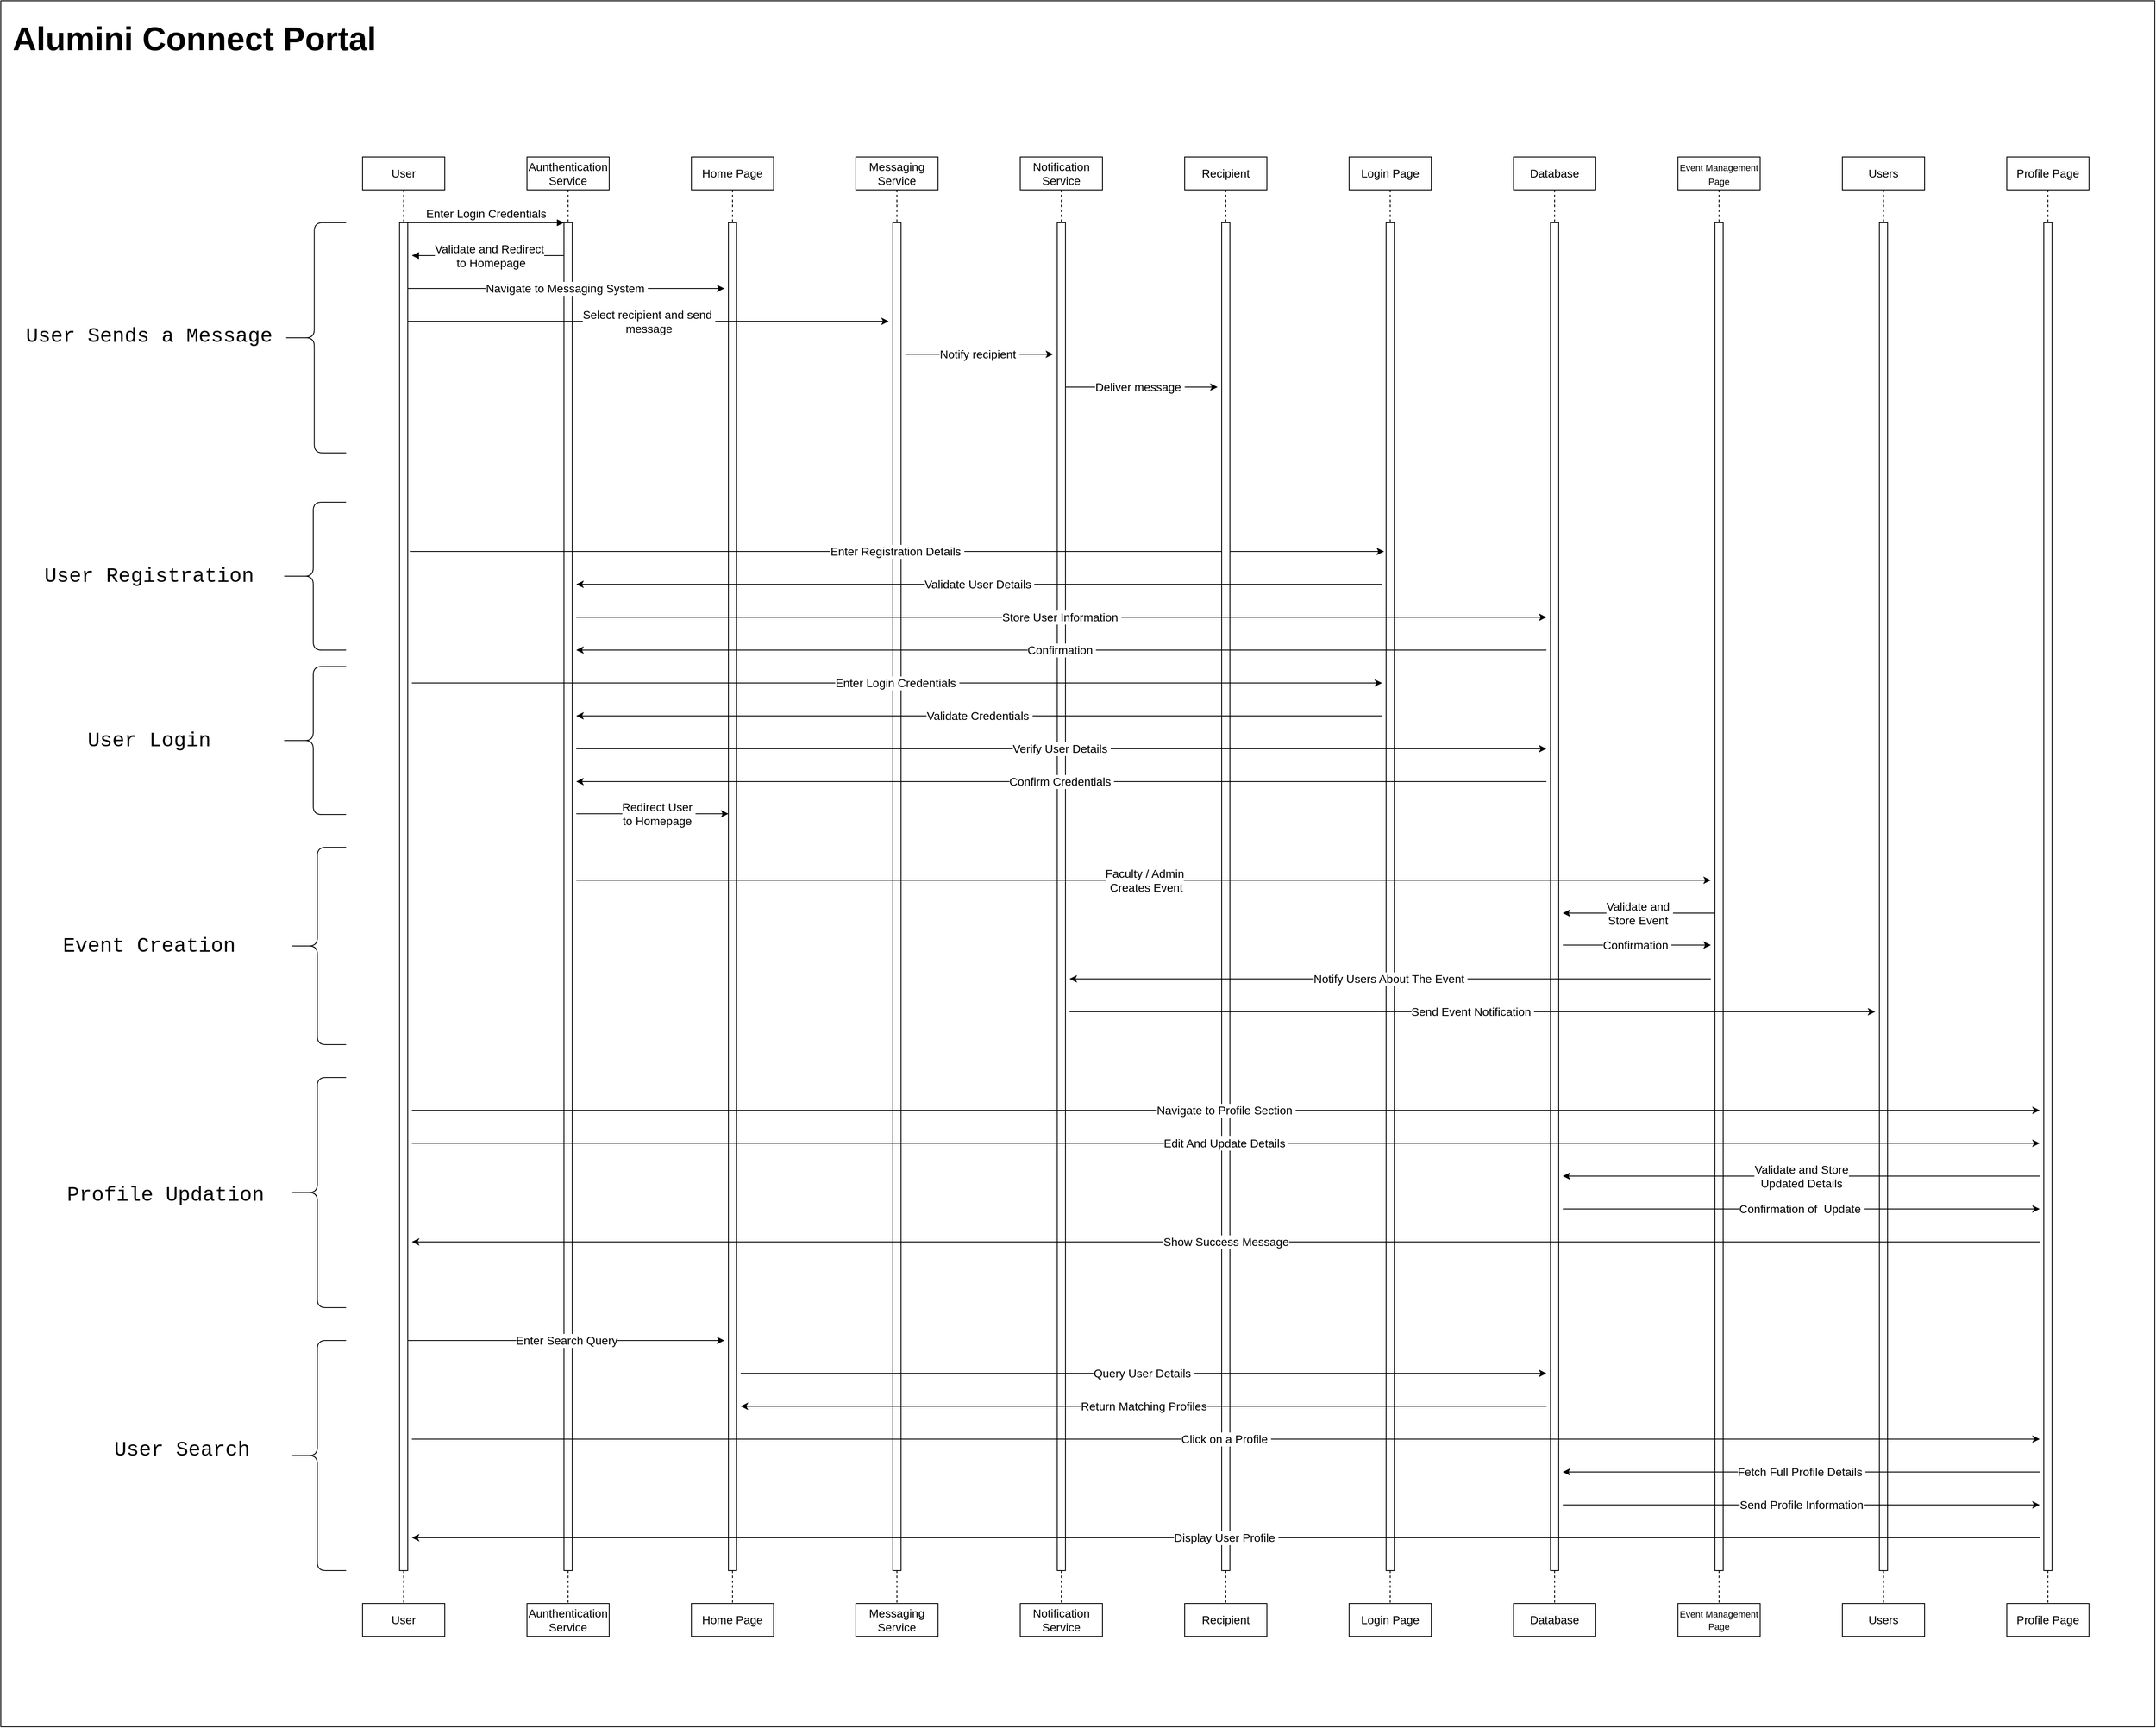 <mxfile version="26.1.0">
  <diagram name="Page-1" id="2YBvvXClWsGukQMizWep">
    <mxGraphModel dx="4350" dy="2867" grid="1" gridSize="10" guides="1" tooltips="1" connect="1" arrows="1" fold="1" page="1" pageScale="1" pageWidth="850" pageHeight="1100" math="0" shadow="0">
      <root>
        <mxCell id="0" />
        <mxCell id="1" parent="0" />
        <mxCell id="DykiJatmnFDvPU9gKeMc-1" value="" style="rounded=0;whiteSpace=wrap;html=1;" vertex="1" parent="1">
          <mxGeometry x="-400" y="-150" width="2620" height="2100" as="geometry" />
        </mxCell>
        <mxCell id="aM9ryv3xv72pqoxQDRHE-1" value="User" style="shape=umlLifeline;perimeter=lifelinePerimeter;whiteSpace=wrap;html=1;container=0;dropTarget=0;collapsible=0;recursiveResize=0;outlineConnect=0;portConstraint=eastwest;newEdgeStyle={&quot;edgeStyle&quot;:&quot;elbowEdgeStyle&quot;,&quot;elbow&quot;:&quot;vertical&quot;,&quot;curved&quot;:0,&quot;rounded&quot;:0};fontSize=14;" parent="1" vertex="1">
          <mxGeometry x="40" y="40" width="100" height="1760" as="geometry" />
        </mxCell>
        <mxCell id="aM9ryv3xv72pqoxQDRHE-2" value="" style="html=1;points=[];perimeter=orthogonalPerimeter;outlineConnect=0;targetShapes=umlLifeline;portConstraint=eastwest;newEdgeStyle={&quot;edgeStyle&quot;:&quot;elbowEdgeStyle&quot;,&quot;elbow&quot;:&quot;vertical&quot;,&quot;curved&quot;:0,&quot;rounded&quot;:0};fontSize=14;" parent="aM9ryv3xv72pqoxQDRHE-1" vertex="1">
          <mxGeometry x="45" y="80" width="10" height="1640" as="geometry" />
        </mxCell>
        <mxCell id="aM9ryv3xv72pqoxQDRHE-5" value="Aunthentication Service" style="shape=umlLifeline;perimeter=lifelinePerimeter;whiteSpace=wrap;html=1;container=0;dropTarget=0;collapsible=0;recursiveResize=0;outlineConnect=0;portConstraint=eastwest;newEdgeStyle={&quot;edgeStyle&quot;:&quot;elbowEdgeStyle&quot;,&quot;elbow&quot;:&quot;vertical&quot;,&quot;curved&quot;:0,&quot;rounded&quot;:0};fontSize=14;" parent="1" vertex="1">
          <mxGeometry x="240" y="40" width="100" height="1760" as="geometry" />
        </mxCell>
        <mxCell id="aM9ryv3xv72pqoxQDRHE-6" value="" style="html=1;points=[];perimeter=orthogonalPerimeter;outlineConnect=0;targetShapes=umlLifeline;portConstraint=eastwest;newEdgeStyle={&quot;edgeStyle&quot;:&quot;elbowEdgeStyle&quot;,&quot;elbow&quot;:&quot;vertical&quot;,&quot;curved&quot;:0,&quot;rounded&quot;:0};fontSize=14;" parent="aM9ryv3xv72pqoxQDRHE-5" vertex="1">
          <mxGeometry x="45" y="80" width="10" height="1640" as="geometry" />
        </mxCell>
        <mxCell id="aM9ryv3xv72pqoxQDRHE-7" value="Enter Login Credentials" style="html=1;verticalAlign=bottom;endArrow=block;edgeStyle=elbowEdgeStyle;elbow=vertical;curved=0;rounded=0;fontSize=14;" parent="1" source="aM9ryv3xv72pqoxQDRHE-2" target="aM9ryv3xv72pqoxQDRHE-6" edge="1">
          <mxGeometry relative="1" as="geometry">
            <mxPoint x="195" y="130" as="sourcePoint" />
            <Array as="points">
              <mxPoint x="180" y="120" />
            </Array>
          </mxGeometry>
        </mxCell>
        <mxCell id="aM9ryv3xv72pqoxQDRHE-9" value="Validate and Redirect&lt;div&gt;&amp;nbsp;to Homepage&lt;/div&gt;" style="html=1;verticalAlign=middle;endArrow=block;elbow=vertical;rounded=0;fontSize=14;" parent="1" source="aM9ryv3xv72pqoxQDRHE-6" edge="1">
          <mxGeometry x="-0.018" relative="1" as="geometry">
            <mxPoint x="175" y="160" as="sourcePoint" />
            <mxPoint x="100" y="160" as="targetPoint" />
            <mxPoint as="offset" />
          </mxGeometry>
        </mxCell>
        <mxCell id="xishepXIR4gV4NVoZ816-12" value="Home Page" style="shape=umlLifeline;perimeter=lifelinePerimeter;whiteSpace=wrap;html=1;container=0;dropTarget=0;collapsible=0;recursiveResize=0;outlineConnect=0;portConstraint=eastwest;newEdgeStyle={&quot;edgeStyle&quot;:&quot;elbowEdgeStyle&quot;,&quot;elbow&quot;:&quot;vertical&quot;,&quot;curved&quot;:0,&quot;rounded&quot;:0};fontSize=14;" parent="1" vertex="1">
          <mxGeometry x="440" y="40" width="100" height="1760" as="geometry" />
        </mxCell>
        <mxCell id="xishepXIR4gV4NVoZ816-13" value="" style="html=1;points=[];perimeter=orthogonalPerimeter;outlineConnect=0;targetShapes=umlLifeline;portConstraint=eastwest;newEdgeStyle={&quot;edgeStyle&quot;:&quot;elbowEdgeStyle&quot;,&quot;elbow&quot;:&quot;vertical&quot;,&quot;curved&quot;:0,&quot;rounded&quot;:0};fontSize=14;" parent="xishepXIR4gV4NVoZ816-12" vertex="1">
          <mxGeometry x="45" y="80" width="10" height="1640" as="geometry" />
        </mxCell>
        <mxCell id="xishepXIR4gV4NVoZ816-15" value="Messaging Service" style="shape=umlLifeline;perimeter=lifelinePerimeter;whiteSpace=wrap;html=1;container=0;dropTarget=0;collapsible=0;recursiveResize=0;outlineConnect=0;portConstraint=eastwest;newEdgeStyle={&quot;edgeStyle&quot;:&quot;elbowEdgeStyle&quot;,&quot;elbow&quot;:&quot;vertical&quot;,&quot;curved&quot;:0,&quot;rounded&quot;:0};fontSize=14;" parent="1" vertex="1">
          <mxGeometry x="640" y="40" width="100" height="1760" as="geometry" />
        </mxCell>
        <mxCell id="xishepXIR4gV4NVoZ816-16" value="" style="html=1;points=[];perimeter=orthogonalPerimeter;outlineConnect=0;targetShapes=umlLifeline;portConstraint=eastwest;newEdgeStyle={&quot;edgeStyle&quot;:&quot;elbowEdgeStyle&quot;,&quot;elbow&quot;:&quot;vertical&quot;,&quot;curved&quot;:0,&quot;rounded&quot;:0};fontSize=14;" parent="xishepXIR4gV4NVoZ816-15" vertex="1">
          <mxGeometry x="45" y="80" width="10" height="1640" as="geometry" />
        </mxCell>
        <mxCell id="xishepXIR4gV4NVoZ816-23" value="&lt;font&gt;Deliver message&amp;nbsp;&lt;/font&gt;" style="edgeStyle=elbowEdgeStyle;rounded=0;orthogonalLoop=1;jettySize=auto;html=1;elbow=vertical;curved=0;fontSize=14;" parent="1" source="xishepXIR4gV4NVoZ816-18" edge="1">
          <mxGeometry relative="1" as="geometry">
            <mxPoint x="1080" y="320" as="targetPoint" />
            <Array as="points">
              <mxPoint x="1010" y="320" />
              <mxPoint x="1290" y="360" />
            </Array>
          </mxGeometry>
        </mxCell>
        <mxCell id="xishepXIR4gV4NVoZ816-18" value="Notification Service" style="shape=umlLifeline;perimeter=lifelinePerimeter;whiteSpace=wrap;html=1;container=0;dropTarget=0;collapsible=0;recursiveResize=0;outlineConnect=0;portConstraint=eastwest;newEdgeStyle={&quot;edgeStyle&quot;:&quot;elbowEdgeStyle&quot;,&quot;elbow&quot;:&quot;vertical&quot;,&quot;curved&quot;:0,&quot;rounded&quot;:0};fontSize=14;" parent="1" vertex="1">
          <mxGeometry x="840" y="40" width="100" height="1760" as="geometry" />
        </mxCell>
        <mxCell id="xishepXIR4gV4NVoZ816-19" value="" style="html=1;points=[];perimeter=orthogonalPerimeter;outlineConnect=0;targetShapes=umlLifeline;portConstraint=eastwest;newEdgeStyle={&quot;edgeStyle&quot;:&quot;elbowEdgeStyle&quot;,&quot;elbow&quot;:&quot;vertical&quot;,&quot;curved&quot;:0,&quot;rounded&quot;:0};fontSize=14;" parent="xishepXIR4gV4NVoZ816-18" vertex="1">
          <mxGeometry x="45" y="80" width="10" height="1640" as="geometry" />
        </mxCell>
        <mxCell id="xishepXIR4gV4NVoZ816-26" value="Enter Registration Details&amp;nbsp;" style="edgeStyle=elbowEdgeStyle;rounded=0;orthogonalLoop=1;jettySize=auto;html=1;elbow=vertical;curved=0;fontSize=14;" parent="1" edge="1">
          <mxGeometry relative="1" as="geometry">
            <mxPoint x="97.5" y="520" as="sourcePoint" />
            <mxPoint x="1282.5" y="520" as="targetPoint" />
            <Array as="points">
              <mxPoint x="1177.5" y="520" />
              <mxPoint x="1287.5" y="370" />
              <mxPoint x="1377.5" y="420" />
            </Array>
          </mxGeometry>
        </mxCell>
        <mxCell id="xishepXIR4gV4NVoZ816-21" value="Recipient" style="shape=umlLifeline;perimeter=lifelinePerimeter;whiteSpace=wrap;html=1;container=0;dropTarget=0;collapsible=0;recursiveResize=0;outlineConnect=0;portConstraint=eastwest;newEdgeStyle={&quot;edgeStyle&quot;:&quot;elbowEdgeStyle&quot;,&quot;elbow&quot;:&quot;vertical&quot;,&quot;curved&quot;:0,&quot;rounded&quot;:0};fontSize=14;" parent="1" vertex="1">
          <mxGeometry x="1040" y="40" width="100" height="1760" as="geometry" />
        </mxCell>
        <mxCell id="xishepXIR4gV4NVoZ816-22" value="" style="html=1;points=[];perimeter=orthogonalPerimeter;outlineConnect=0;targetShapes=umlLifeline;portConstraint=eastwest;newEdgeStyle={&quot;edgeStyle&quot;:&quot;elbowEdgeStyle&quot;,&quot;elbow&quot;:&quot;vertical&quot;,&quot;curved&quot;:0,&quot;rounded&quot;:0};fontSize=14;" parent="xishepXIR4gV4NVoZ816-21" vertex="1">
          <mxGeometry x="45" y="80" width="10" height="1640" as="geometry" />
        </mxCell>
        <mxCell id="xishepXIR4gV4NVoZ816-24" value="Login Page" style="shape=umlLifeline;perimeter=lifelinePerimeter;whiteSpace=wrap;html=1;container=0;dropTarget=0;collapsible=0;recursiveResize=0;outlineConnect=0;portConstraint=eastwest;newEdgeStyle={&quot;edgeStyle&quot;:&quot;elbowEdgeStyle&quot;,&quot;elbow&quot;:&quot;vertical&quot;,&quot;curved&quot;:0,&quot;rounded&quot;:0};fontSize=14;" parent="1" vertex="1">
          <mxGeometry x="1240" y="40" width="100" height="1760" as="geometry" />
        </mxCell>
        <mxCell id="xishepXIR4gV4NVoZ816-25" value="" style="html=1;points=[];perimeter=orthogonalPerimeter;outlineConnect=0;targetShapes=umlLifeline;portConstraint=eastwest;newEdgeStyle={&quot;edgeStyle&quot;:&quot;elbowEdgeStyle&quot;,&quot;elbow&quot;:&quot;vertical&quot;,&quot;curved&quot;:0,&quot;rounded&quot;:0};fontSize=14;" parent="xishepXIR4gV4NVoZ816-24" vertex="1">
          <mxGeometry x="45" y="80" width="10" height="1640" as="geometry" />
        </mxCell>
        <mxCell id="xishepXIR4gV4NVoZ816-27" value="Database" style="shape=umlLifeline;perimeter=lifelinePerimeter;whiteSpace=wrap;html=1;container=0;dropTarget=0;collapsible=0;recursiveResize=0;outlineConnect=0;portConstraint=eastwest;newEdgeStyle={&quot;edgeStyle&quot;:&quot;elbowEdgeStyle&quot;,&quot;elbow&quot;:&quot;vertical&quot;,&quot;curved&quot;:0,&quot;rounded&quot;:0};fontSize=14;" parent="1" vertex="1">
          <mxGeometry x="1440" y="40" width="100" height="1760" as="geometry" />
        </mxCell>
        <mxCell id="xishepXIR4gV4NVoZ816-28" value="" style="html=1;points=[];perimeter=orthogonalPerimeter;outlineConnect=0;targetShapes=umlLifeline;portConstraint=eastwest;newEdgeStyle={&quot;edgeStyle&quot;:&quot;elbowEdgeStyle&quot;,&quot;elbow&quot;:&quot;vertical&quot;,&quot;curved&quot;:0,&quot;rounded&quot;:0};fontSize=14;" parent="xishepXIR4gV4NVoZ816-27" vertex="1">
          <mxGeometry x="45" y="80" width="10" height="1640" as="geometry" />
        </mxCell>
        <mxCell id="xishepXIR4gV4NVoZ816-30" value="&lt;font style=&quot;font-size: 11px;&quot;&gt;Event Management Page&lt;/font&gt;" style="shape=umlLifeline;perimeter=lifelinePerimeter;whiteSpace=wrap;html=1;container=0;dropTarget=0;collapsible=0;recursiveResize=0;outlineConnect=0;portConstraint=eastwest;newEdgeStyle={&quot;edgeStyle&quot;:&quot;elbowEdgeStyle&quot;,&quot;elbow&quot;:&quot;vertical&quot;,&quot;curved&quot;:0,&quot;rounded&quot;:0};fontSize=14;" parent="1" vertex="1">
          <mxGeometry x="1640" y="40" width="100" height="1760" as="geometry" />
        </mxCell>
        <mxCell id="xishepXIR4gV4NVoZ816-31" value="" style="html=1;points=[];perimeter=orthogonalPerimeter;outlineConnect=0;targetShapes=umlLifeline;portConstraint=eastwest;newEdgeStyle={&quot;edgeStyle&quot;:&quot;elbowEdgeStyle&quot;,&quot;elbow&quot;:&quot;vertical&quot;,&quot;curved&quot;:0,&quot;rounded&quot;:0};fontSize=14;" parent="xishepXIR4gV4NVoZ816-30" vertex="1">
          <mxGeometry x="45" y="80" width="10" height="1640" as="geometry" />
        </mxCell>
        <mxCell id="xishepXIR4gV4NVoZ816-33" value="Users" style="shape=umlLifeline;perimeter=lifelinePerimeter;whiteSpace=wrap;html=1;container=0;dropTarget=0;collapsible=0;recursiveResize=0;outlineConnect=0;portConstraint=eastwest;newEdgeStyle={&quot;edgeStyle&quot;:&quot;elbowEdgeStyle&quot;,&quot;elbow&quot;:&quot;vertical&quot;,&quot;curved&quot;:0,&quot;rounded&quot;:0};fontSize=14;" parent="1" vertex="1">
          <mxGeometry x="1840" y="40" width="100" height="1760" as="geometry" />
        </mxCell>
        <mxCell id="xishepXIR4gV4NVoZ816-34" value="" style="html=1;points=[];perimeter=orthogonalPerimeter;outlineConnect=0;targetShapes=umlLifeline;portConstraint=eastwest;newEdgeStyle={&quot;edgeStyle&quot;:&quot;elbowEdgeStyle&quot;,&quot;elbow&quot;:&quot;vertical&quot;,&quot;curved&quot;:0,&quot;rounded&quot;:0};fontSize=14;" parent="xishepXIR4gV4NVoZ816-33" vertex="1">
          <mxGeometry x="45" y="80" width="10" height="1640" as="geometry" />
        </mxCell>
        <mxCell id="xishepXIR4gV4NVoZ816-36" value="Profile Page" style="shape=umlLifeline;perimeter=lifelinePerimeter;whiteSpace=wrap;html=1;container=0;dropTarget=0;collapsible=0;recursiveResize=0;outlineConnect=0;portConstraint=eastwest;newEdgeStyle={&quot;edgeStyle&quot;:&quot;elbowEdgeStyle&quot;,&quot;elbow&quot;:&quot;vertical&quot;,&quot;curved&quot;:0,&quot;rounded&quot;:0};fontSize=14;" parent="1" vertex="1">
          <mxGeometry x="2040" y="40" width="100" height="1760" as="geometry" />
        </mxCell>
        <mxCell id="xishepXIR4gV4NVoZ816-37" value="" style="html=1;points=[];perimeter=orthogonalPerimeter;outlineConnect=0;targetShapes=umlLifeline;portConstraint=eastwest;newEdgeStyle={&quot;edgeStyle&quot;:&quot;elbowEdgeStyle&quot;,&quot;elbow&quot;:&quot;vertical&quot;,&quot;curved&quot;:0,&quot;rounded&quot;:0};fontSize=14;" parent="xishepXIR4gV4NVoZ816-36" vertex="1">
          <mxGeometry x="45" y="80" width="10" height="1640" as="geometry" />
        </mxCell>
        <mxCell id="xishepXIR4gV4NVoZ816-41" value="Navigate to Messaging System&amp;nbsp;" style="edgeStyle=none;orthogonalLoop=1;jettySize=auto;html=1;rounded=0;fontSize=14;" parent="1" edge="1">
          <mxGeometry width="80" relative="1" as="geometry">
            <mxPoint x="95" y="200" as="sourcePoint" />
            <mxPoint x="480" y="200" as="targetPoint" />
            <Array as="points">
              <mxPoint x="400" y="200" />
            </Array>
          </mxGeometry>
        </mxCell>
        <mxCell id="xishepXIR4gV4NVoZ816-43" value="&lt;font&gt;Notify recipient&amp;nbsp;&lt;/font&gt;" style="endArrow=classic;html=1;rounded=0;fontSize=14;" parent="1" edge="1">
          <mxGeometry width="50" height="50" relative="1" as="geometry">
            <mxPoint x="700" y="280" as="sourcePoint" />
            <mxPoint x="880" y="280" as="targetPoint" />
            <Array as="points" />
          </mxGeometry>
        </mxCell>
        <mxCell id="xishepXIR4gV4NVoZ816-44" value="Return Matching Profiles" style="endArrow=classic;html=1;rounded=0;fontSize=14;" parent="1" edge="1">
          <mxGeometry width="50" height="50" relative="1" as="geometry">
            <mxPoint x="1480" y="1560" as="sourcePoint" />
            <mxPoint x="500" y="1560" as="targetPoint" />
          </mxGeometry>
        </mxCell>
        <mxCell id="xishepXIR4gV4NVoZ816-45" value="Query User Details&amp;nbsp;" style="endArrow=classic;html=1;rounded=0;fontSize=14;" parent="1" edge="1">
          <mxGeometry width="50" height="50" relative="1" as="geometry">
            <mxPoint x="500" y="1520" as="sourcePoint" />
            <mxPoint x="1480" y="1520" as="targetPoint" />
          </mxGeometry>
        </mxCell>
        <mxCell id="xishepXIR4gV4NVoZ816-46" value="Enter Search Query" style="endArrow=classic;html=1;rounded=0;fontSize=14;" parent="1" source="aM9ryv3xv72pqoxQDRHE-2" edge="1">
          <mxGeometry width="50" height="50" relative="1" as="geometry">
            <mxPoint x="80.003" y="1480" as="sourcePoint" />
            <mxPoint x="480" y="1480" as="targetPoint" />
          </mxGeometry>
        </mxCell>
        <mxCell id="xishepXIR4gV4NVoZ816-47" value="Show Success Message" style="endArrow=classic;html=1;rounded=0;fontSize=14;" parent="1" edge="1">
          <mxGeometry width="50" height="50" relative="1" as="geometry">
            <mxPoint x="2080" y="1360" as="sourcePoint" />
            <mxPoint x="100.003" y="1360" as="targetPoint" />
          </mxGeometry>
        </mxCell>
        <mxCell id="xishepXIR4gV4NVoZ816-48" value="Confirmation of&amp;nbsp; Update&amp;nbsp;" style="endArrow=classic;html=1;rounded=0;fontSize=14;" parent="1" edge="1">
          <mxGeometry width="50" height="50" relative="1" as="geometry">
            <mxPoint x="1500" y="1320" as="sourcePoint" />
            <mxPoint x="2080" y="1320" as="targetPoint" />
          </mxGeometry>
        </mxCell>
        <mxCell id="xishepXIR4gV4NVoZ816-49" value="Validate and Store&lt;div&gt;Updated Details&lt;/div&gt;" style="endArrow=classic;html=1;rounded=0;fontSize=14;" parent="1" edge="1">
          <mxGeometry width="50" height="50" relative="1" as="geometry">
            <mxPoint x="2080" y="1280" as="sourcePoint" />
            <mxPoint x="1500" y="1280" as="targetPoint" />
          </mxGeometry>
        </mxCell>
        <mxCell id="xishepXIR4gV4NVoZ816-50" value="Edit And Update Details&amp;nbsp;" style="endArrow=classic;html=1;rounded=0;fontSize=14;" parent="1" edge="1">
          <mxGeometry width="50" height="50" relative="1" as="geometry">
            <mxPoint x="100" y="1240" as="sourcePoint" />
            <mxPoint x="2080" y="1240" as="targetPoint" />
          </mxGeometry>
        </mxCell>
        <mxCell id="xishepXIR4gV4NVoZ816-51" value="Navigate to Profile Section&amp;nbsp;" style="endArrow=classic;html=1;rounded=0;fontSize=14;" parent="1" edge="1">
          <mxGeometry width="50" height="50" relative="1" as="geometry">
            <mxPoint x="100" y="1200" as="sourcePoint" />
            <mxPoint x="2080" y="1200" as="targetPoint" />
          </mxGeometry>
        </mxCell>
        <mxCell id="xishepXIR4gV4NVoZ816-52" value="Send Event Notification&amp;nbsp;" style="endArrow=classic;html=1;rounded=0;fontSize=14;" parent="1" edge="1">
          <mxGeometry width="50" height="50" relative="1" as="geometry">
            <mxPoint x="900" y="1080" as="sourcePoint" />
            <mxPoint x="1880" y="1080" as="targetPoint" />
          </mxGeometry>
        </mxCell>
        <mxCell id="xishepXIR4gV4NVoZ816-53" value="Notify Users About The Event&amp;nbsp;" style="endArrow=classic;html=1;rounded=0;fontSize=14;" parent="1" edge="1">
          <mxGeometry width="50" height="50" relative="1" as="geometry">
            <mxPoint x="1680" y="1040" as="sourcePoint" />
            <mxPoint x="900" y="1040" as="targetPoint" />
            <Array as="points" />
          </mxGeometry>
        </mxCell>
        <mxCell id="xishepXIR4gV4NVoZ816-54" value="Confirmation&amp;nbsp;" style="endArrow=classic;html=1;rounded=0;fontSize=14;" parent="1" edge="1">
          <mxGeometry width="50" height="50" relative="1" as="geometry">
            <mxPoint x="1500" y="998.89" as="sourcePoint" />
            <mxPoint x="1680" y="998.89" as="targetPoint" />
            <Array as="points">
              <mxPoint x="1600" y="998.89" />
            </Array>
          </mxGeometry>
        </mxCell>
        <mxCell id="xishepXIR4gV4NVoZ816-55" value="Validate and&amp;nbsp;&lt;div&gt;Store Event&amp;nbsp;&lt;/div&gt;" style="endArrow=classic;html=1;rounded=0;fontSize=14;" parent="1" edge="1">
          <mxGeometry width="50" height="50" relative="1" as="geometry">
            <mxPoint x="1685" y="960.0" as="sourcePoint" />
            <mxPoint x="1500" y="960" as="targetPoint" />
          </mxGeometry>
        </mxCell>
        <mxCell id="xishepXIR4gV4NVoZ816-56" value="Redirect User&amp;nbsp;&lt;div&gt;to Homepage&amp;nbsp;&lt;/div&gt;" style="endArrow=classic;html=1;rounded=0;fontSize=14;" parent="1" target="xishepXIR4gV4NVoZ816-13" edge="1">
          <mxGeometry x="0.083" width="50" height="50" relative="1" as="geometry">
            <mxPoint x="300" y="839.17" as="sourcePoint" />
            <mxPoint x="470" y="839" as="targetPoint" />
            <mxPoint as="offset" />
          </mxGeometry>
        </mxCell>
        <mxCell id="xishepXIR4gV4NVoZ816-57" value="Confirm Credentials&amp;nbsp;" style="endArrow=classic;html=1;rounded=0;fontSize=14;" parent="1" edge="1">
          <mxGeometry width="50" height="50" relative="1" as="geometry">
            <mxPoint x="1480" y="800" as="sourcePoint" />
            <mxPoint x="300" y="800" as="targetPoint" />
          </mxGeometry>
        </mxCell>
        <mxCell id="xishepXIR4gV4NVoZ816-58" value="Verify User Details&amp;nbsp;" style="endArrow=classic;html=1;rounded=0;fontSize=14;" parent="1" edge="1">
          <mxGeometry width="50" height="50" relative="1" as="geometry">
            <mxPoint x="300" y="760" as="sourcePoint" />
            <mxPoint x="1480" y="760" as="targetPoint" />
          </mxGeometry>
        </mxCell>
        <mxCell id="xishepXIR4gV4NVoZ816-59" value="Validate Credentials&amp;nbsp;" style="endArrow=classic;html=1;rounded=0;fontSize=14;" parent="1" edge="1">
          <mxGeometry width="50" height="50" relative="1" as="geometry">
            <mxPoint x="1280" y="720" as="sourcePoint" />
            <mxPoint x="300" y="720" as="targetPoint" />
          </mxGeometry>
        </mxCell>
        <mxCell id="xishepXIR4gV4NVoZ816-60" value="Enter Login Credentials&amp;nbsp;" style="endArrow=classic;html=1;rounded=0;fontSize=14;" parent="1" edge="1">
          <mxGeometry width="50" height="50" relative="1" as="geometry">
            <mxPoint x="100" y="680" as="sourcePoint" />
            <mxPoint x="1280" y="680" as="targetPoint" />
          </mxGeometry>
        </mxCell>
        <mxCell id="xishepXIR4gV4NVoZ816-61" value="Confirmation&amp;nbsp;" style="endArrow=classic;html=1;rounded=0;fontSize=14;" parent="1" edge="1">
          <mxGeometry width="50" height="50" relative="1" as="geometry">
            <mxPoint x="1480" y="640" as="sourcePoint" />
            <mxPoint x="300" y="640" as="targetPoint" />
          </mxGeometry>
        </mxCell>
        <mxCell id="xishepXIR4gV4NVoZ816-62" value="Store User Information&amp;nbsp;" style="endArrow=classic;html=1;rounded=0;fontSize=14;" parent="1" edge="1">
          <mxGeometry width="50" height="50" relative="1" as="geometry">
            <mxPoint x="300" y="600" as="sourcePoint" />
            <mxPoint x="1480" y="600" as="targetPoint" />
          </mxGeometry>
        </mxCell>
        <mxCell id="xishepXIR4gV4NVoZ816-63" value="Validate User Details&amp;nbsp;" style="endArrow=classic;html=1;rounded=0;fontSize=14;" parent="1" edge="1">
          <mxGeometry width="50" height="50" relative="1" as="geometry">
            <mxPoint x="1280" y="560" as="sourcePoint" />
            <mxPoint x="300" y="560" as="targetPoint" />
          </mxGeometry>
        </mxCell>
        <mxCell id="xishepXIR4gV4NVoZ816-64" value="Select recipient and send&amp;nbsp;&lt;div&gt;message&lt;/div&gt;" style="endArrow=classic;html=1;rounded=0;fontSize=14;" parent="1" source="aM9ryv3xv72pqoxQDRHE-2" edge="1">
          <mxGeometry width="50" height="50" relative="1" as="geometry">
            <mxPoint x="820" y="300" as="sourcePoint" />
            <mxPoint x="680" y="240" as="targetPoint" />
            <Array as="points">
              <mxPoint x="620" y="240" />
            </Array>
          </mxGeometry>
        </mxCell>
        <mxCell id="rf5bGzepv-eeC7YseT4m-1" value="Send Profile Information" style="endArrow=classic;html=1;rounded=0;fontSize=14;" parent="1" edge="1">
          <mxGeometry width="50" height="50" relative="1" as="geometry">
            <mxPoint x="1500" y="1680" as="sourcePoint" />
            <mxPoint x="2080" y="1680" as="targetPoint" />
          </mxGeometry>
        </mxCell>
        <mxCell id="rf5bGzepv-eeC7YseT4m-2" value="Fetch Full Profile Details&amp;nbsp;" style="endArrow=classic;html=1;rounded=0;fontSize=14;" parent="1" edge="1">
          <mxGeometry width="50" height="50" relative="1" as="geometry">
            <mxPoint x="2080" y="1640" as="sourcePoint" />
            <mxPoint x="1500" y="1640" as="targetPoint" />
          </mxGeometry>
        </mxCell>
        <mxCell id="rf5bGzepv-eeC7YseT4m-3" value="Display User Profile&amp;nbsp;" style="endArrow=classic;html=1;rounded=0;fontSize=14;" parent="1" edge="1">
          <mxGeometry width="50" height="50" relative="1" as="geometry">
            <mxPoint x="2080" y="1720" as="sourcePoint" />
            <mxPoint x="100" y="1720" as="targetPoint" />
          </mxGeometry>
        </mxCell>
        <mxCell id="rf5bGzepv-eeC7YseT4m-4" value="Click on a Profile&amp;nbsp;" style="endArrow=classic;html=1;rounded=0;fontSize=14;" parent="1" edge="1">
          <mxGeometry width="50" height="50" relative="1" as="geometry">
            <mxPoint x="100" y="1600" as="sourcePoint" />
            <mxPoint x="2080" y="1600" as="targetPoint" />
          </mxGeometry>
        </mxCell>
        <mxCell id="v0SLhJWpcFx3YnPBfEW3-3" value="&lt;span style=&quot;font-size: 14px;&quot;&gt;Login Page&lt;/span&gt;" style="rounded=0;whiteSpace=wrap;html=1;" parent="1" vertex="1">
          <mxGeometry x="1240" y="1800" width="100" height="40" as="geometry" />
        </mxCell>
        <mxCell id="v0SLhJWpcFx3YnPBfEW3-4" value="&lt;span style=&quot;font-size: 14px;&quot;&gt;Recipient&lt;/span&gt;" style="rounded=0;whiteSpace=wrap;html=1;" parent="1" vertex="1">
          <mxGeometry x="1040" y="1800" width="100" height="40" as="geometry" />
        </mxCell>
        <mxCell id="v0SLhJWpcFx3YnPBfEW3-5" value="&lt;span style=&quot;font-size: 14px;&quot;&gt;Notification Service&lt;/span&gt;" style="rounded=0;whiteSpace=wrap;html=1;" parent="1" vertex="1">
          <mxGeometry x="840" y="1800" width="100" height="40" as="geometry" />
        </mxCell>
        <mxCell id="v0SLhJWpcFx3YnPBfEW3-6" value="&lt;span style=&quot;font-size: 14px;&quot;&gt;Messaging Service&lt;/span&gt;" style="rounded=0;whiteSpace=wrap;html=1;" parent="1" vertex="1">
          <mxGeometry x="640" y="1800" width="100" height="40" as="geometry" />
        </mxCell>
        <mxCell id="v0SLhJWpcFx3YnPBfEW3-7" value="&lt;span style=&quot;font-size: 14px;&quot;&gt;Home Page&lt;/span&gt;" style="rounded=0;whiteSpace=wrap;html=1;" parent="1" vertex="1">
          <mxGeometry x="440" y="1800" width="100" height="40" as="geometry" />
        </mxCell>
        <mxCell id="v0SLhJWpcFx3YnPBfEW3-8" value="&lt;span style=&quot;font-size: 14px;&quot;&gt;Aunthentication Service&lt;/span&gt;" style="rounded=0;whiteSpace=wrap;html=1;" parent="1" vertex="1">
          <mxGeometry x="240" y="1800" width="100" height="40" as="geometry" />
        </mxCell>
        <mxCell id="v0SLhJWpcFx3YnPBfEW3-9" value="&lt;span style=&quot;font-size: 14px;&quot;&gt;User&lt;/span&gt;" style="rounded=0;whiteSpace=wrap;html=1;" parent="1" vertex="1">
          <mxGeometry x="40" y="1800" width="100" height="40" as="geometry" />
        </mxCell>
        <mxCell id="v0SLhJWpcFx3YnPBfEW3-10" value="&lt;span style=&quot;font-size: 14px;&quot;&gt;Users&lt;/span&gt;" style="rounded=0;whiteSpace=wrap;html=1;" parent="1" vertex="1">
          <mxGeometry x="1840" y="1800" width="100" height="40" as="geometry" />
        </mxCell>
        <mxCell id="v0SLhJWpcFx3YnPBfEW3-11" value="&lt;span style=&quot;font-size: 11px;&quot;&gt;Event Management Page&lt;/span&gt;" style="rounded=0;whiteSpace=wrap;html=1;" parent="1" vertex="1">
          <mxGeometry x="1640" y="1800" width="100" height="40" as="geometry" />
        </mxCell>
        <mxCell id="v0SLhJWpcFx3YnPBfEW3-12" value="&lt;div&gt;&lt;br&gt;&lt;/div&gt;&lt;span style=&quot;color: rgb(0, 0, 0); font-family: Helvetica; font-size: 14px; font-style: normal; font-variant-ligatures: normal; font-variant-caps: normal; font-weight: 400; letter-spacing: normal; orphans: 2; text-align: center; text-indent: 0px; text-transform: none; widows: 2; word-spacing: 0px; -webkit-text-stroke-width: 0px; white-space: normal; background-color: rgb(251, 251, 251); text-decoration-thickness: initial; text-decoration-style: initial; text-decoration-color: initial; display: inline !important; float: none;&quot;&gt;Database&lt;/span&gt;&lt;div&gt;&lt;br&gt;&lt;/div&gt;" style="rounded=0;whiteSpace=wrap;html=1;" parent="1" vertex="1">
          <mxGeometry x="1440" y="1800" width="100" height="40" as="geometry" />
        </mxCell>
        <mxCell id="v0SLhJWpcFx3YnPBfEW3-13" value="&lt;span style=&quot;font-size: 14px;&quot;&gt;Profile Page&lt;/span&gt;" style="rounded=0;whiteSpace=wrap;html=1;" parent="1" vertex="1">
          <mxGeometry x="2040" y="1800" width="100" height="40" as="geometry" />
        </mxCell>
        <mxCell id="v0SLhJWpcFx3YnPBfEW3-18" value="" style="shape=curlyBracket;whiteSpace=wrap;html=1;rounded=1;labelPosition=left;verticalLabelPosition=middle;align=right;verticalAlign=middle;size=0.5;" parent="1" vertex="1">
          <mxGeometry x="-57.5" y="120" width="77.5" height="280" as="geometry" />
        </mxCell>
        <mxCell id="v0SLhJWpcFx3YnPBfEW3-19" value="" style="shape=curlyBracket;whiteSpace=wrap;html=1;rounded=1;labelPosition=left;verticalLabelPosition=middle;align=right;verticalAlign=middle;size=0.5;" parent="1" vertex="1">
          <mxGeometry x="-60" y="660" width="80" height="180" as="geometry" />
        </mxCell>
        <mxCell id="v0SLhJWpcFx3YnPBfEW3-20" value="" style="shape=curlyBracket;whiteSpace=wrap;html=1;rounded=1;labelPosition=left;verticalLabelPosition=middle;align=right;verticalAlign=middle;" parent="1" vertex="1">
          <mxGeometry x="-50" y="1160" width="70" height="280" as="geometry" />
        </mxCell>
        <mxCell id="v0SLhJWpcFx3YnPBfEW3-21" value="" style="shape=curlyBracket;whiteSpace=wrap;html=1;rounded=1;labelPosition=left;verticalLabelPosition=middle;align=right;verticalAlign=middle;" parent="1" vertex="1">
          <mxGeometry x="-50" y="1480" width="70" height="280" as="geometry" />
        </mxCell>
        <mxCell id="v0SLhJWpcFx3YnPBfEW3-22" value="" style="shape=curlyBracket;whiteSpace=wrap;html=1;rounded=1;labelPosition=left;verticalLabelPosition=middle;align=right;verticalAlign=middle;" parent="1" vertex="1">
          <mxGeometry x="-50" y="880" width="70" height="240" as="geometry" />
        </mxCell>
        <mxCell id="v0SLhJWpcFx3YnPBfEW3-23" value="" style="shape=curlyBracket;whiteSpace=wrap;html=1;rounded=1;labelPosition=left;verticalLabelPosition=middle;align=right;verticalAlign=middle;" parent="1" vertex="1">
          <mxGeometry x="-60" y="460" width="80" height="180" as="geometry" />
        </mxCell>
        <mxCell id="v0SLhJWpcFx3YnPBfEW3-24" value="&lt;div style=&quot;font-family: JetBrainsMono, Consolas, &amp;quot;Courier New&amp;quot;, monospace; line-height: 24px; white-space-collapse: preserve;&quot;&gt;&lt;font style=&quot;font-size: 25px;&quot;&gt;User Sends a Message&lt;/font&gt;&lt;/div&gt;" style="text;html=1;align=center;verticalAlign=middle;resizable=0;points=[];autosize=1;strokeColor=none;fillColor=none;labelBackgroundColor=none;fontColor=default;" parent="1" vertex="1">
          <mxGeometry x="-370" y="240" width="300" height="40" as="geometry" />
        </mxCell>
        <mxCell id="v0SLhJWpcFx3YnPBfEW3-25" value="&lt;div style=&quot;font-family: JetBrainsMono, Consolas, &amp;quot;Courier New&amp;quot;, monospace; line-height: 24px; white-space-collapse: preserve;&quot;&gt;&lt;span&gt;&lt;font style=&quot;font-size: 25px;&quot;&gt;User Registration&lt;/font&gt;&lt;/span&gt;&lt;/div&gt;" style="text;html=1;align=center;verticalAlign=middle;resizable=0;points=[];autosize=1;strokeColor=none;fillColor=none;labelBackgroundColor=none;fontColor=default;fontSize=24;" parent="1" vertex="1">
          <mxGeometry x="-350" y="530" width="260" height="40" as="geometry" />
        </mxCell>
        <mxCell id="v0SLhJWpcFx3YnPBfEW3-26" value="&lt;span style=&quot;font-family: JetBrainsMono, Consolas, &amp;quot;Courier New&amp;quot;, monospace; font-size: 25px; white-space-collapse: preserve;&quot;&gt;User Login&lt;/span&gt;" style="text;html=1;align=center;verticalAlign=middle;resizable=0;points=[];autosize=1;strokeColor=none;fillColor=none;" parent="1" vertex="1">
          <mxGeometry x="-300" y="730" width="160" height="40" as="geometry" />
        </mxCell>
        <mxCell id="v0SLhJWpcFx3YnPBfEW3-27" value="&lt;font style=&quot;font-size: 14px;&quot;&gt;Faculty / Admin&lt;/font&gt;&lt;div&gt;&lt;font style=&quot;font-size: 14px;&quot;&gt;&amp;nbsp;Creates Event&lt;/font&gt;&lt;/div&gt;" style="endArrow=classic;html=1;rounded=0;" parent="1" edge="1">
          <mxGeometry width="50" height="50" relative="1" as="geometry">
            <mxPoint x="300" y="920" as="sourcePoint" />
            <mxPoint x="1680" y="920" as="targetPoint" />
            <mxPoint x="1" as="offset" />
          </mxGeometry>
        </mxCell>
        <mxCell id="v0SLhJWpcFx3YnPBfEW3-30" value="&lt;div style=&quot;font-family: JetBrainsMono, Consolas, &amp;quot;Courier New&amp;quot;, monospace; line-height: 24px; white-space-collapse: preserve;&quot;&gt;&lt;span&gt;Event Creation&lt;/span&gt;&lt;/div&gt;" style="text;html=1;align=center;verticalAlign=middle;resizable=0;points=[];autosize=1;strokeColor=none;fillColor=none;labelBackgroundColor=none;fontColor=default;fontSize=25;" parent="1" vertex="1">
          <mxGeometry x="-330" y="980" width="220" height="40" as="geometry" />
        </mxCell>
        <mxCell id="v0SLhJWpcFx3YnPBfEW3-31" value="&lt;div style=&quot;font-family: JetBrainsMono, Consolas, &amp;quot;Courier New&amp;quot;, monospace; line-height: 24px; white-space-collapse: preserve;&quot;&gt;&lt;span&gt;Profile Updation&lt;/span&gt;&lt;/div&gt;" style="text;html=1;align=center;verticalAlign=middle;resizable=0;points=[];autosize=1;strokeColor=none;fillColor=none;labelBackgroundColor=none;fontColor=default;fontSize=25;" parent="1" vertex="1">
          <mxGeometry x="-320" y="1283" width="240" height="40" as="geometry" />
        </mxCell>
        <mxCell id="v0SLhJWpcFx3YnPBfEW3-32" value="&lt;div style=&quot;font-family: JetBrainsMono, Consolas, &amp;quot;Courier New&amp;quot;, monospace; line-height: 24px; white-space-collapse: preserve;&quot;&gt;&lt;span&gt;User Search&lt;/span&gt;&lt;/div&gt;" style="text;html=1;align=center;verticalAlign=middle;resizable=0;points=[];autosize=1;strokeColor=none;fillColor=none;labelBackgroundColor=none;fontColor=default;fontSize=25;" parent="1" vertex="1">
          <mxGeometry x="-265" y="1593" width="170" height="40" as="geometry" />
        </mxCell>
        <mxCell id="cVwqkIex1P7A7BbKHSIP-1" value="&lt;h3&gt;&lt;font style=&quot;font-size: 40px;&quot;&gt;Alumini Connect Portal&lt;/font&gt;&lt;/h3&gt;" style="text;html=1;align=center;verticalAlign=middle;resizable=0;points=[];autosize=1;strokeColor=none;fillColor=none;" parent="1" vertex="1">
          <mxGeometry x="-400" y="-150" width="470" height="90" as="geometry" />
        </mxCell>
      </root>
    </mxGraphModel>
  </diagram>
</mxfile>
